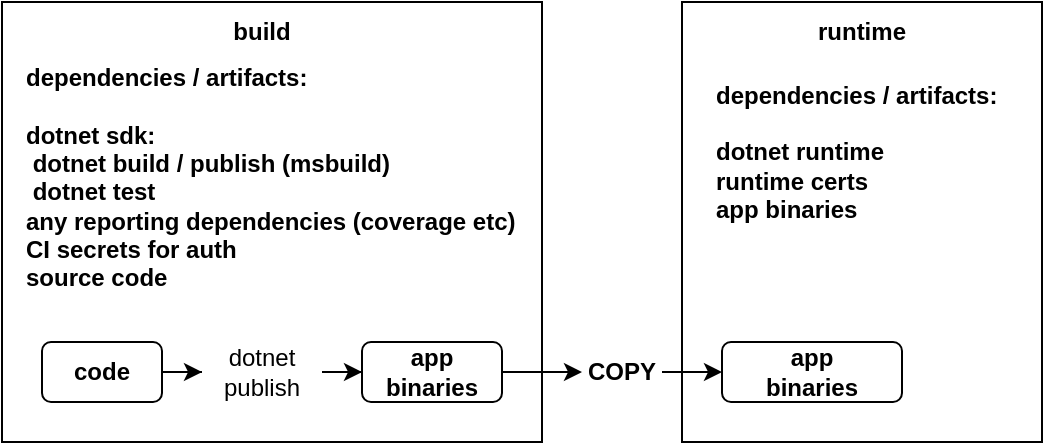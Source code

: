 <mxfile version="21.2.4" type="device">
  <diagram name="Page-1" id="V-6rKa4Vt0WxLigp24uU">
    <mxGraphModel dx="2037" dy="792" grid="1" gridSize="10" guides="1" tooltips="1" connect="1" arrows="1" fold="1" page="1" pageScale="1" pageWidth="850" pageHeight="1100" math="0" shadow="0">
      <root>
        <mxCell id="0" />
        <mxCell id="1" parent="0" />
        <mxCell id="QdxveyhRp4n-uVB6Ryfr-1" value="" style="rounded=0;whiteSpace=wrap;html=1;" vertex="1" parent="1">
          <mxGeometry x="40" y="40" width="270" height="220" as="geometry" />
        </mxCell>
        <mxCell id="QdxveyhRp4n-uVB6Ryfr-2" value="&lt;b&gt;dependencies / artifacts:&lt;br&gt;&lt;br&gt;&lt;/b&gt;&lt;b style=&quot;border-color: var(--border-color);&quot;&gt;dotnet sdk:&lt;br&gt;&lt;span style=&quot;&quot;&gt;	&lt;/span&gt;&lt;span style=&quot;white-space: pre;&quot;&gt;	&lt;/span&gt;dotnet build / publish (msbuild)&lt;/b&gt;&lt;b&gt;&lt;br&gt;&lt;span style=&quot;&quot;&gt;	&lt;/span&gt;&lt;span style=&quot;white-space: pre;&quot;&gt;	&lt;/span&gt;dotnet test&lt;br&gt;any reporting dependencies (coverage etc)&lt;br&gt;&lt;/b&gt;&lt;b style=&quot;border-color: var(--border-color);&quot;&gt;&lt;b style=&quot;border-color: var(--border-color);&quot;&gt;CI secrets for auth&lt;br style=&quot;border-color: var(--border-color);&quot;&gt;&lt;/b&gt;source code&lt;br&gt;&lt;br style=&quot;border-color: var(--border-color);&quot;&gt;&lt;/b&gt;" style="text;html=1;strokeColor=none;fillColor=none;align=left;verticalAlign=middle;whiteSpace=wrap;rounded=0;" vertex="1" parent="1">
          <mxGeometry x="50" y="70" width="310" height="130" as="geometry" />
        </mxCell>
        <mxCell id="QdxveyhRp4n-uVB6Ryfr-3" value="&lt;b&gt;build&lt;/b&gt;" style="text;html=1;strokeColor=none;fillColor=none;align=center;verticalAlign=middle;whiteSpace=wrap;rounded=0;" vertex="1" parent="1">
          <mxGeometry x="140" y="40" width="60" height="30" as="geometry" />
        </mxCell>
        <mxCell id="QdxveyhRp4n-uVB6Ryfr-8" value="" style="edgeStyle=orthogonalEdgeStyle;rounded=0;orthogonalLoop=1;jettySize=auto;html=1;" edge="1" parent="1" source="QdxveyhRp4n-uVB6Ryfr-9" target="QdxveyhRp4n-uVB6Ryfr-5">
          <mxGeometry relative="1" as="geometry" />
        </mxCell>
        <mxCell id="QdxveyhRp4n-uVB6Ryfr-4" value="&lt;b&gt;code&lt;/b&gt;" style="rounded=1;whiteSpace=wrap;html=1;" vertex="1" parent="1">
          <mxGeometry x="60" y="210" width="60" height="30" as="geometry" />
        </mxCell>
        <mxCell id="QdxveyhRp4n-uVB6Ryfr-5" value="&lt;b&gt;app &lt;br&gt;binaries&lt;br&gt;&lt;/b&gt;" style="rounded=1;whiteSpace=wrap;html=1;" vertex="1" parent="1">
          <mxGeometry x="220" y="210" width="70" height="30" as="geometry" />
        </mxCell>
        <mxCell id="QdxveyhRp4n-uVB6Ryfr-10" value="" style="edgeStyle=orthogonalEdgeStyle;rounded=0;orthogonalLoop=1;jettySize=auto;html=1;" edge="1" parent="1" source="QdxveyhRp4n-uVB6Ryfr-4" target="QdxveyhRp4n-uVB6Ryfr-9">
          <mxGeometry relative="1" as="geometry">
            <mxPoint x="150" y="225" as="sourcePoint" />
            <mxPoint x="280" y="225" as="targetPoint" />
          </mxGeometry>
        </mxCell>
        <mxCell id="QdxveyhRp4n-uVB6Ryfr-9" value="dotnet publish" style="text;html=1;strokeColor=none;fillColor=none;align=center;verticalAlign=middle;whiteSpace=wrap;rounded=0;" vertex="1" parent="1">
          <mxGeometry x="140" y="210" width="60" height="30" as="geometry" />
        </mxCell>
        <mxCell id="QdxveyhRp4n-uVB6Ryfr-11" value="" style="rounded=0;whiteSpace=wrap;html=1;" vertex="1" parent="1">
          <mxGeometry x="380" y="40" width="180" height="220" as="geometry" />
        </mxCell>
        <mxCell id="QdxveyhRp4n-uVB6Ryfr-12" value="&lt;b&gt;dependencies / artifacts:&lt;br&gt;&lt;br&gt;&lt;/b&gt;&lt;b style=&quot;border-color: var(--border-color);&quot;&gt;dotnet runtime&lt;/b&gt;&lt;b&gt;&lt;br&gt;&lt;/b&gt;&lt;b style=&quot;border-color: var(--border-color);&quot;&gt;runtime certs&lt;br&gt;app binaries&lt;br style=&quot;border-color: var(--border-color);&quot;&gt;&lt;/b&gt;" style="text;html=1;strokeColor=none;fillColor=none;align=left;verticalAlign=middle;whiteSpace=wrap;rounded=0;" vertex="1" parent="1">
          <mxGeometry x="395" y="70" width="150" height="90" as="geometry" />
        </mxCell>
        <mxCell id="QdxveyhRp4n-uVB6Ryfr-13" value="&lt;b&gt;runtime&lt;/b&gt;" style="text;html=1;strokeColor=none;fillColor=none;align=center;verticalAlign=middle;whiteSpace=wrap;rounded=0;" vertex="1" parent="1">
          <mxGeometry x="440" y="40" width="60" height="30" as="geometry" />
        </mxCell>
        <mxCell id="QdxveyhRp4n-uVB6Ryfr-16" value="&lt;b&gt;app&lt;br&gt;binaries&lt;br&gt;&lt;/b&gt;" style="rounded=1;whiteSpace=wrap;html=1;" vertex="1" parent="1">
          <mxGeometry x="400" y="210" width="90" height="30" as="geometry" />
        </mxCell>
        <mxCell id="QdxveyhRp4n-uVB6Ryfr-21" value="" style="edgeStyle=orthogonalEdgeStyle;rounded=0;orthogonalLoop=1;jettySize=auto;html=1;entryX=0;entryY=0.5;entryDx=0;entryDy=0;" edge="1" parent="1" source="QdxveyhRp4n-uVB6Ryfr-5" target="QdxveyhRp4n-uVB6Ryfr-20">
          <mxGeometry relative="1" as="geometry">
            <mxPoint x="360" y="225" as="sourcePoint" />
            <mxPoint x="550" y="225" as="targetPoint" />
          </mxGeometry>
        </mxCell>
        <mxCell id="QdxveyhRp4n-uVB6Ryfr-20" value="&lt;b&gt;COPY&lt;/b&gt;" style="text;html=1;strokeColor=none;fillColor=none;align=center;verticalAlign=middle;whiteSpace=wrap;rounded=0;" vertex="1" parent="1">
          <mxGeometry x="330" y="210" width="40" height="30" as="geometry" />
        </mxCell>
        <mxCell id="QdxveyhRp4n-uVB6Ryfr-19" style="edgeStyle=orthogonalEdgeStyle;rounded=0;orthogonalLoop=1;jettySize=auto;html=1;exitX=1;exitY=0.5;exitDx=0;exitDy=0;entryX=0;entryY=0.5;entryDx=0;entryDy=0;" edge="1" parent="1" source="QdxveyhRp4n-uVB6Ryfr-20" target="QdxveyhRp4n-uVB6Ryfr-16">
          <mxGeometry relative="1" as="geometry">
            <mxPoint x="390" y="225.0" as="sourcePoint" />
            <mxPoint x="440" y="225" as="targetPoint" />
          </mxGeometry>
        </mxCell>
      </root>
    </mxGraphModel>
  </diagram>
</mxfile>
